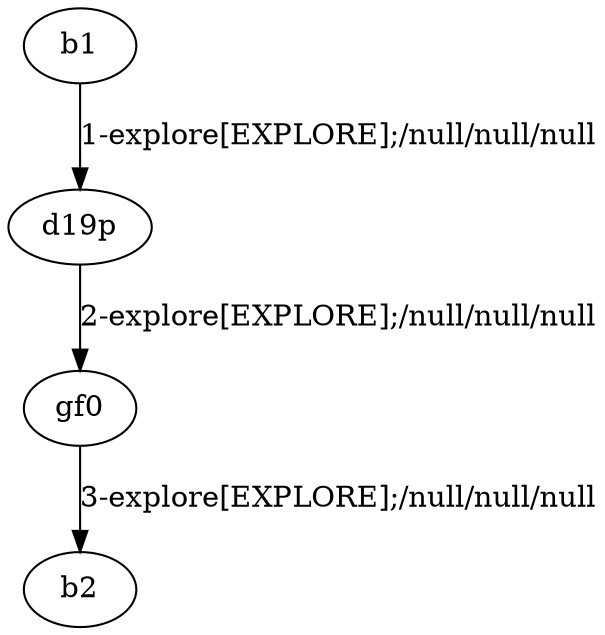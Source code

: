 # Total number of goals covered by this test: 1
# gf0 --> b2

digraph g {
"b1" -> "d19p" [label = "1-explore[EXPLORE];/null/null/null"];
"d19p" -> "gf0" [label = "2-explore[EXPLORE];/null/null/null"];
"gf0" -> "b2" [label = "3-explore[EXPLORE];/null/null/null"];
}